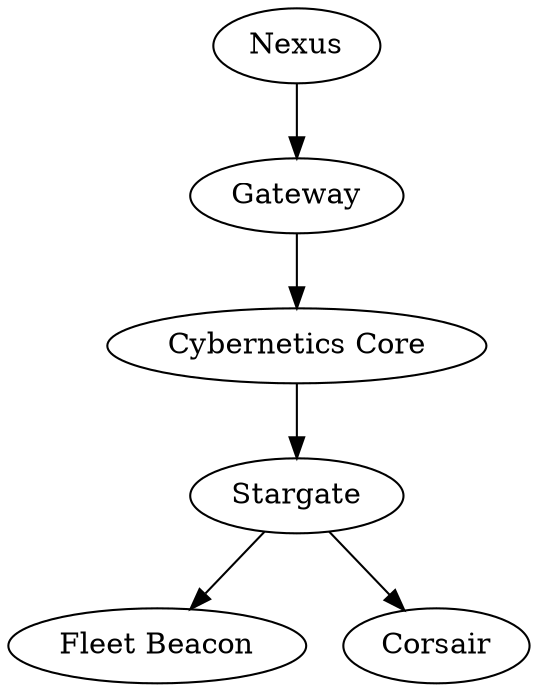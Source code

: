 digraph G {
0 [depth=0, label=Nexus, penwidth=1, strength=1, x=0, y=0, z=0];
1 [depth=1, label=Gateway, penwidth=1, strength=1, x=0, y=0, z=0];
2 [depth=2, label="Cybernetics Core", penwidth=1, strength=1, x=0, y=0, z=0];
3 [depth=3, label=Stargate, penwidth=1, strength=1, x=0, y=0, z=0];
4 [depth=4, label="Fleet Beacon", penwidth=1, strength=1, x=0, y=0, z=0];
5 [depth=4, label=Corsair, penwidth=1, strength=1, x=0, y=0, z=0];
0->1 ;
1->2 ;
2->3 ;
3->4 ;
3->5 ;
}
